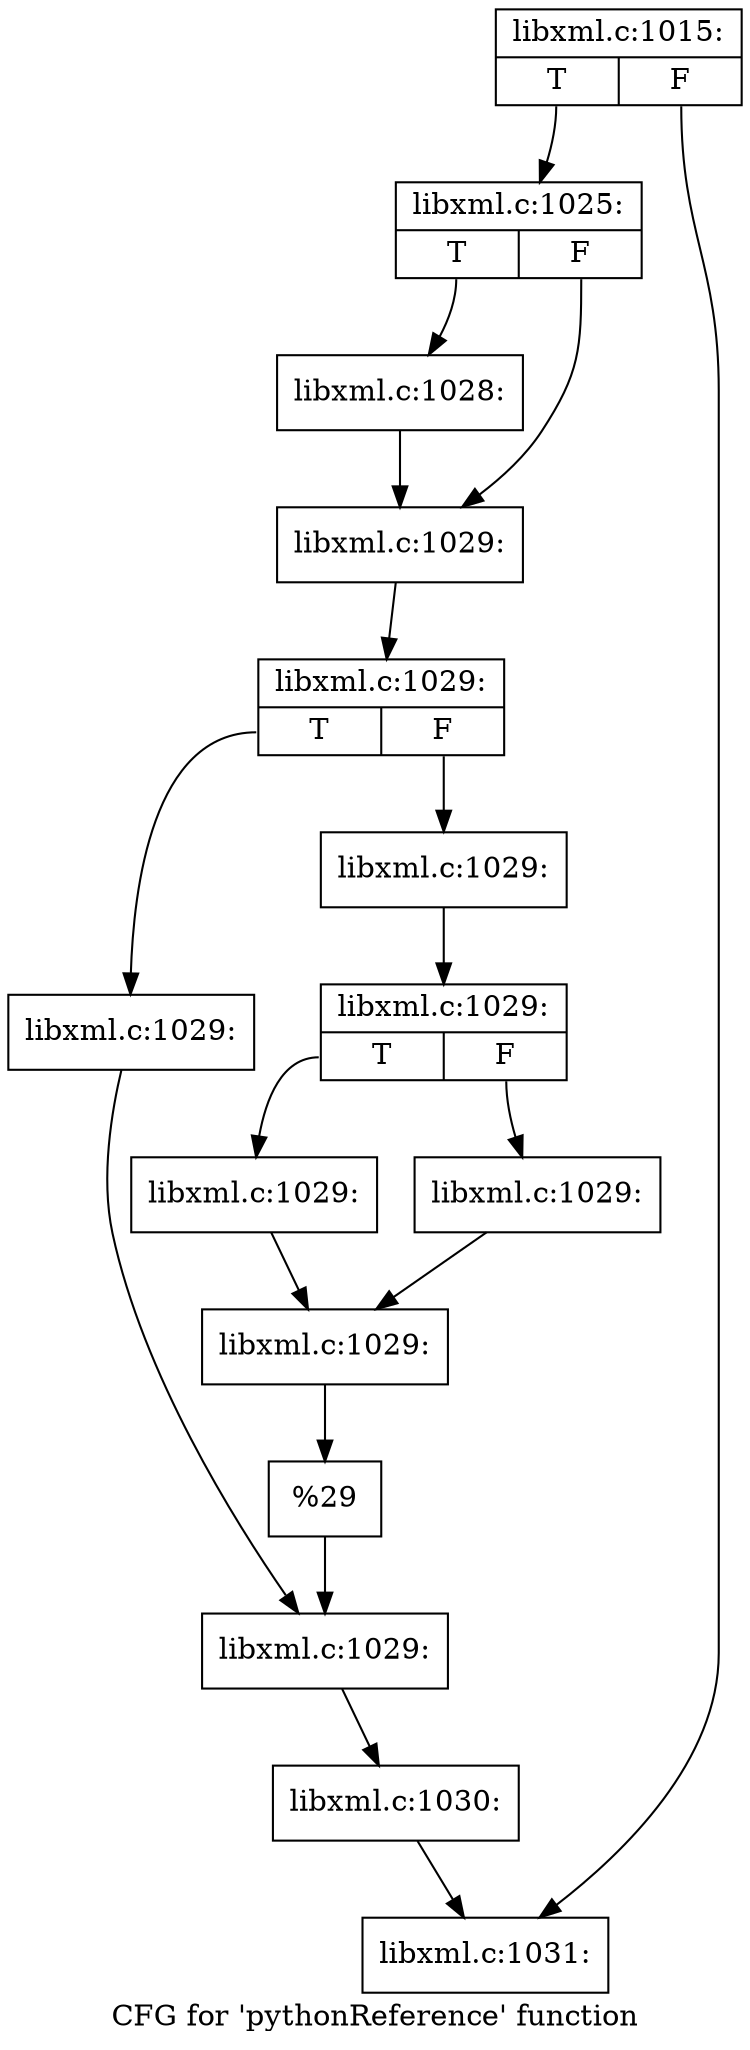 digraph "CFG for 'pythonReference' function" {
	label="CFG for 'pythonReference' function";

	Node0x533fc90 [shape=record,label="{libxml.c:1015:|{<s0>T|<s1>F}}"];
	Node0x533fc90:s0 -> Node0x5480660;
	Node0x533fc90:s1 -> Node0x54806b0;
	Node0x5480660 [shape=record,label="{libxml.c:1025:|{<s0>T|<s1>F}}"];
	Node0x5480660:s0 -> Node0x5481010;
	Node0x5480660:s1 -> Node0x5481060;
	Node0x5481010 [shape=record,label="{libxml.c:1028:}"];
	Node0x5481010 -> Node0x5481060;
	Node0x5481060 [shape=record,label="{libxml.c:1029:}"];
	Node0x5481060 -> Node0x5481490;
	Node0x5481490 [shape=record,label="{libxml.c:1029:|{<s0>T|<s1>F}}"];
	Node0x5481490:s0 -> Node0x5481730;
	Node0x5481490:s1 -> Node0x54817d0;
	Node0x5481730 [shape=record,label="{libxml.c:1029:}"];
	Node0x5481730 -> Node0x5481780;
	Node0x54817d0 [shape=record,label="{libxml.c:1029:}"];
	Node0x54817d0 -> Node0x5481a70;
	Node0x5481a70 [shape=record,label="{libxml.c:1029:|{<s0>T|<s1>F}}"];
	Node0x5481a70:s0 -> Node0x5481c60;
	Node0x5481a70:s1 -> Node0x5481d00;
	Node0x5481c60 [shape=record,label="{libxml.c:1029:}"];
	Node0x5481c60 -> Node0x5481cb0;
	Node0x5481d00 [shape=record,label="{libxml.c:1029:}"];
	Node0x5481d00 -> Node0x5481cb0;
	Node0x5481cb0 [shape=record,label="{libxml.c:1029:}"];
	Node0x5481cb0 -> Node0x54819d0;
	Node0x54819d0 [shape=record,label="{%29}"];
	Node0x54819d0 -> Node0x5481780;
	Node0x5481780 [shape=record,label="{libxml.c:1029:}"];
	Node0x5481780 -> Node0x54813f0;
	Node0x54813f0 [shape=record,label="{libxml.c:1030:}"];
	Node0x54813f0 -> Node0x54806b0;
	Node0x54806b0 [shape=record,label="{libxml.c:1031:}"];
}
